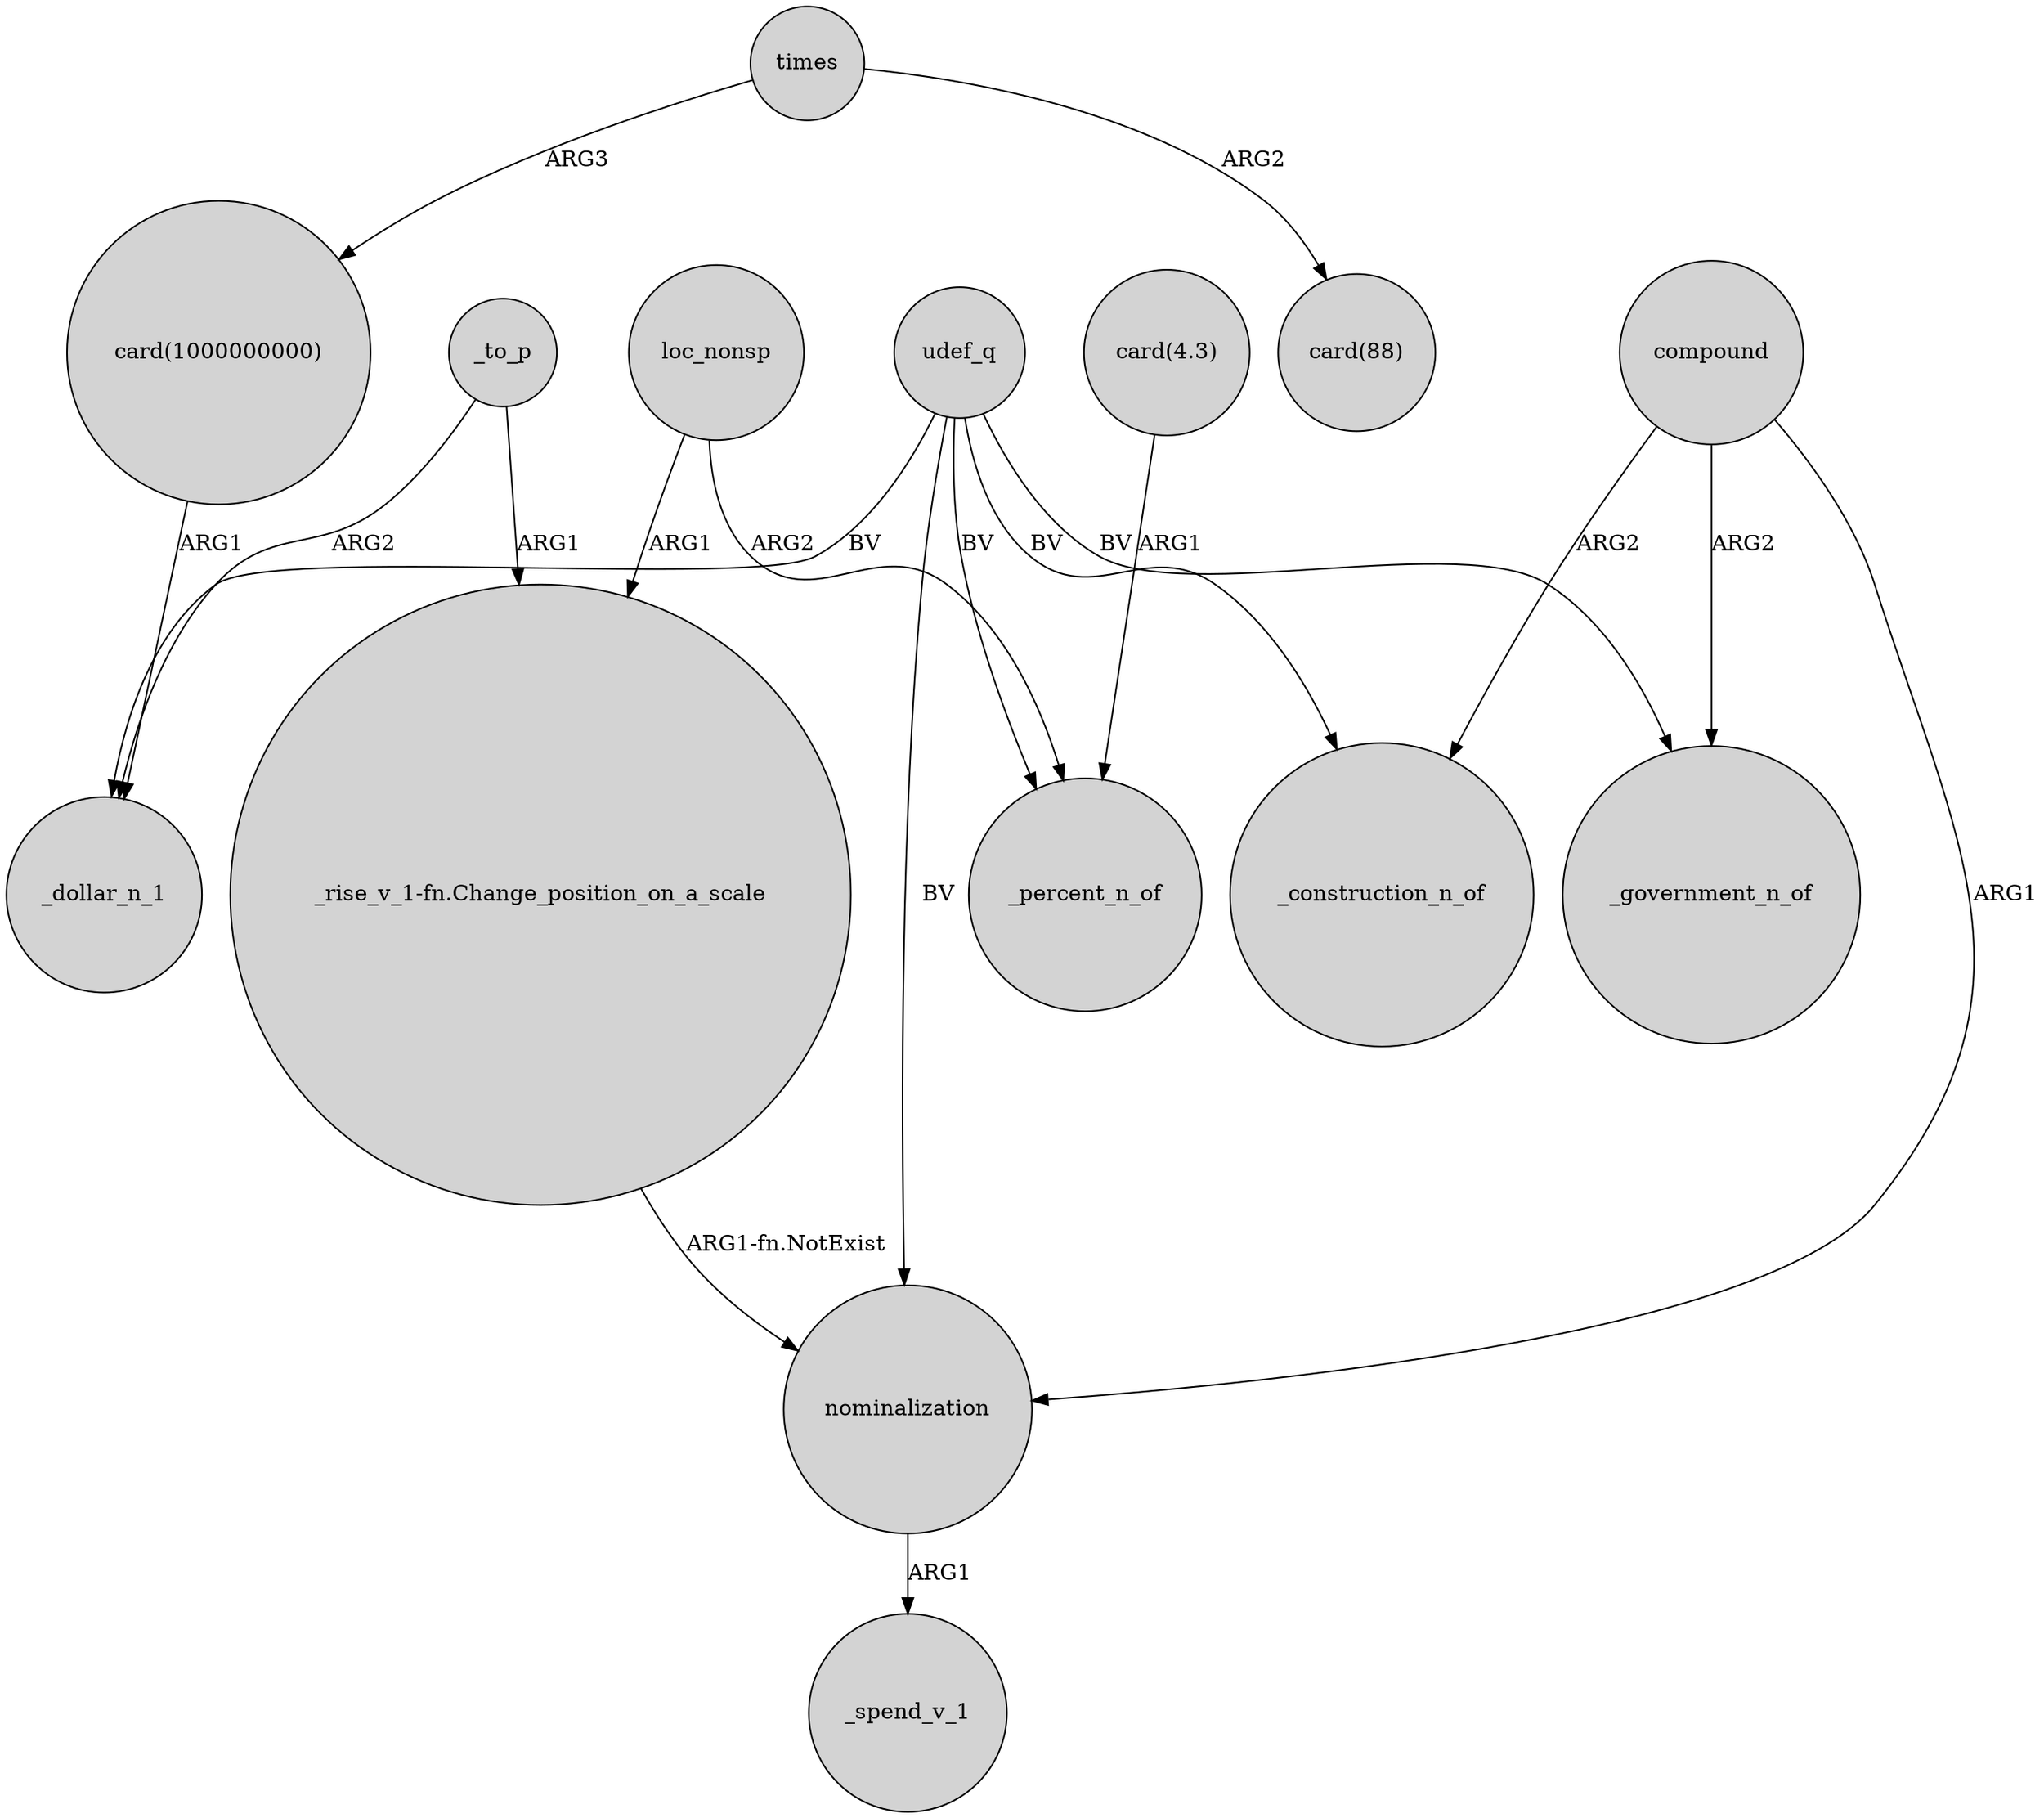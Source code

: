 digraph {
	node [shape=circle style=filled]
	"_rise_v_1-fn.Change_position_on_a_scale" -> nominalization [label="ARG1-fn.NotExist"]
	_to_p -> _dollar_n_1 [label=ARG2]
	loc_nonsp -> _percent_n_of [label=ARG2]
	udef_q -> _percent_n_of [label=BV]
	nominalization -> _spend_v_1 [label=ARG1]
	compound -> _construction_n_of [label=ARG2]
	loc_nonsp -> "_rise_v_1-fn.Change_position_on_a_scale" [label=ARG1]
	"card(1000000000)" -> _dollar_n_1 [label=ARG1]
	compound -> _government_n_of [label=ARG2]
	udef_q -> _government_n_of [label=BV]
	udef_q -> _construction_n_of [label=BV]
	compound -> nominalization [label=ARG1]
	_to_p -> "_rise_v_1-fn.Change_position_on_a_scale" [label=ARG1]
	times -> "card(88)" [label=ARG2]
	times -> "card(1000000000)" [label=ARG3]
	udef_q -> nominalization [label=BV]
	udef_q -> _dollar_n_1 [label=BV]
	"card(4.3)" -> _percent_n_of [label=ARG1]
}
